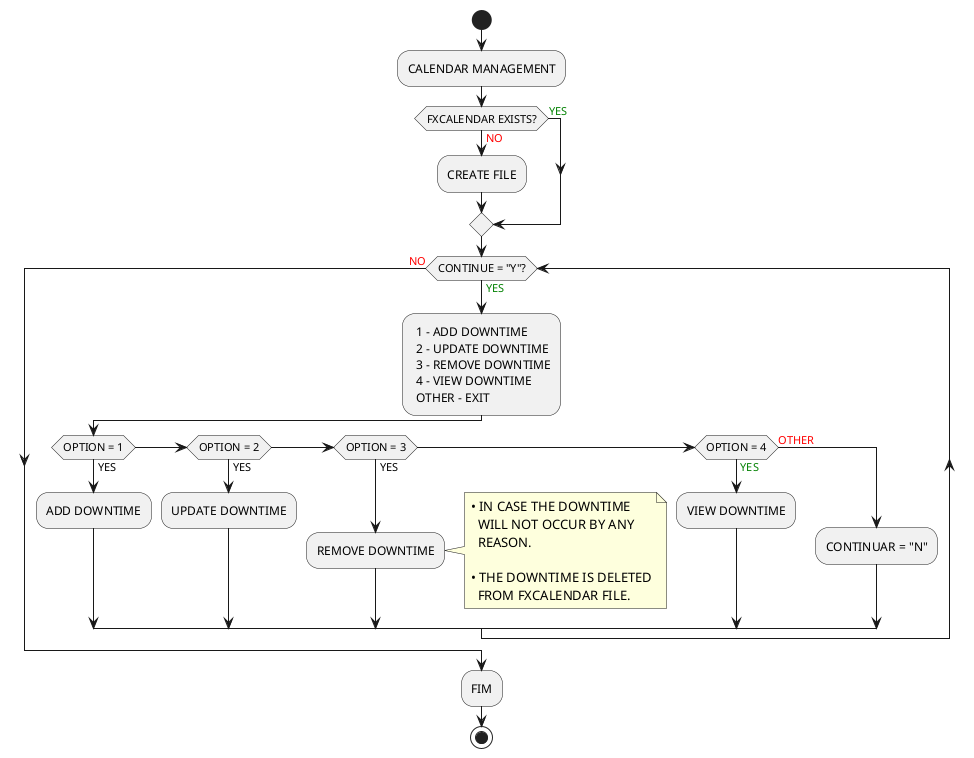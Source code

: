 @startuml CALENDAR MANAGEMENT
START 
:CALENDAR MANAGEMENT;
IF (FXCALENDAR EXISTS?) THEN (<COLOR:RED>NO)
    :CREATE FILE;
ELSE (<COLOR:GREEN>YES)
ENDIF
WHILE (CONTINUE = "Y"?) IS (<COLOR:GREEN>YES)
    : 1 - ADD DOWNTIME
     2 - UPDATE DOWNTIME
     3 - REMOVE DOWNTIME
     4 - VIEW DOWNTIME
     OTHER - EXIT;
    IF (OPTION = 1) THEN (YES)
        :ADD DOWNTIME;
    ELSEIF (OPTION = 2) THEN (YES)
        :UPDATE DOWNTIME;
    ELSEIF (OPTION = 3) THEN (YES)
        :REMOVE DOWNTIME;
        note right
            • IN CASE THE DOWNTIME
              WILL NOT OCCUR BY ANY
              REASON.

            • THE DOWNTIME IS DELETED
              FROM FXCALENDAR FILE.
        end note
    ELSEIF (OPTION = 4) THEN (<COLOR:GREEN>YES)
        :VIEW DOWNTIME;
    ELSE (<COLOR:RED>OTHER)
        :CONTINUAR = "N";
    ENDIF
ENDWHILE (<COLOR:RED>NO)
:FIM;
STOP
@enduml